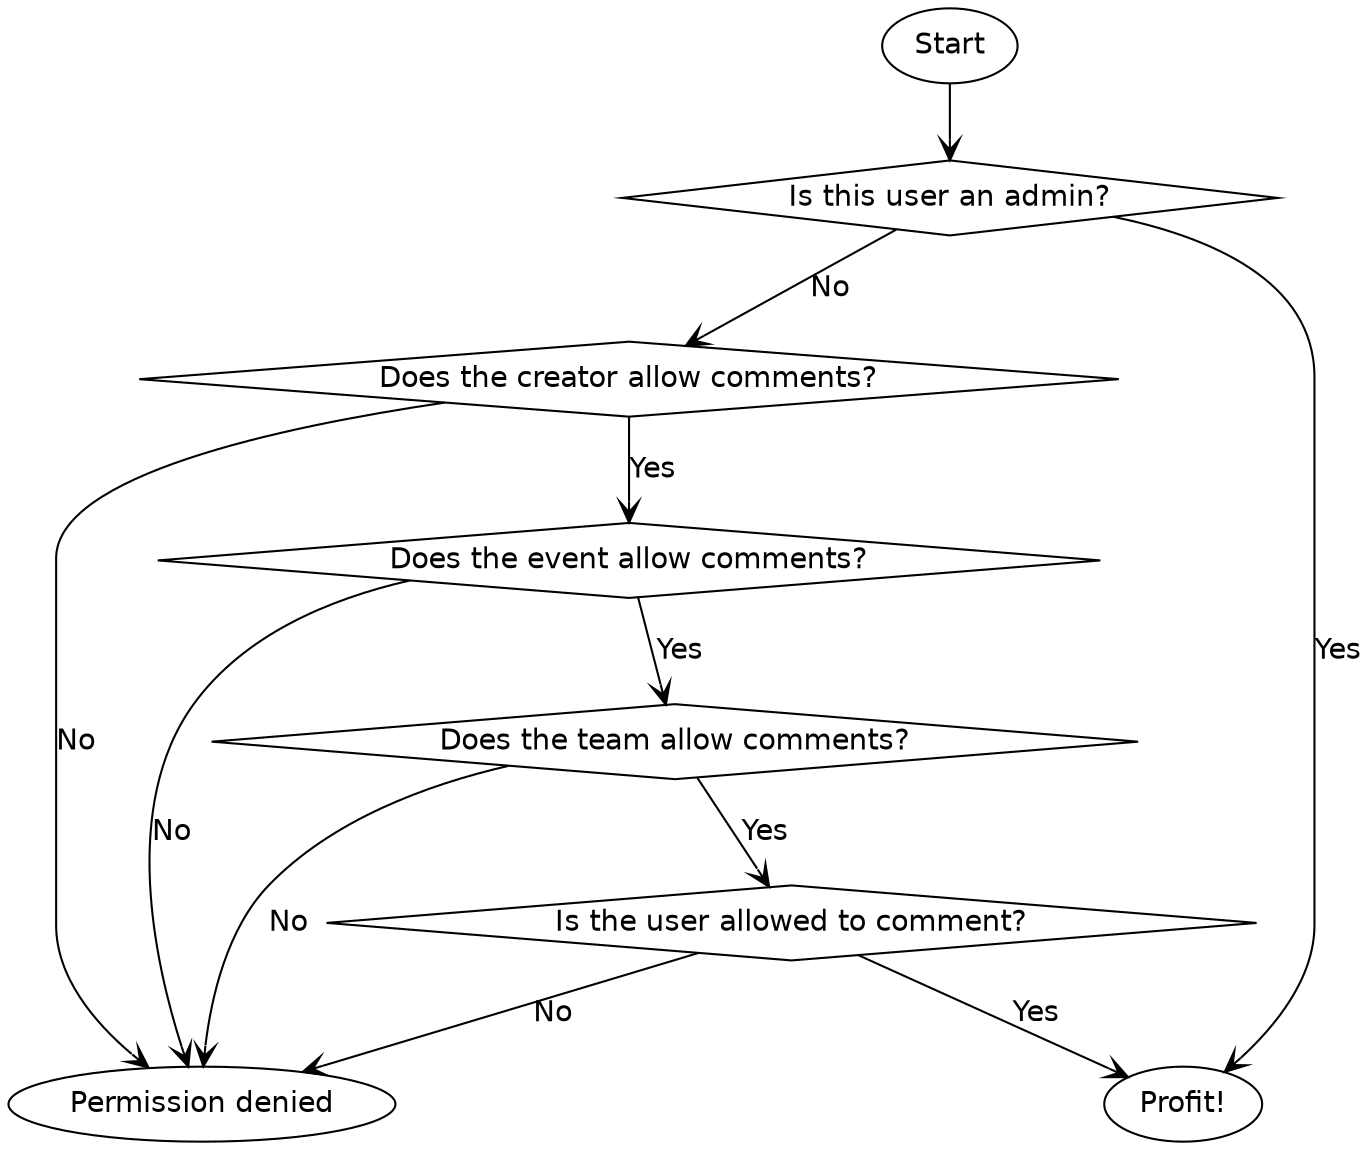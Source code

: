 digraph G {
	edge [arrowhead=vee,fontname="Helvetica"];
	node [fontname="Helvetica"];

	start [label="Start"];
	isAdmin [label="Is this user an admin?",shape=diamond];
	isCreator [label="Does the creator allow comments?",shape=diamond];
	isEvent [label="Does the event allow comments?",shape=diamond];
	isTeam [label="Does the team allow comments?",shape=diamond];
	isUser [label="Is the user allowed to comment?",shape=diamond];
	permissionDenied [label="Permission denied"];
	permissionGranted [label="Profit!"];

	start -> isAdmin;
	isAdmin -> permissionGranted [label="Yes"];
	isAdmin -> isCreator [label="No"];
	isCreator -> isEvent [label="Yes"];
	isCreator -> permissionDenied [label="No"];
	isEvent -> isTeam [label="Yes"];
	isEvent -> permissionDenied [label="No"];
	isTeam -> isUser [label="Yes"];
	isTeam -> permissionDenied [label="No"];
	isUser -> permissionGranted [label="Yes"];
	isUser -> permissionDenied [label="No"];
}
